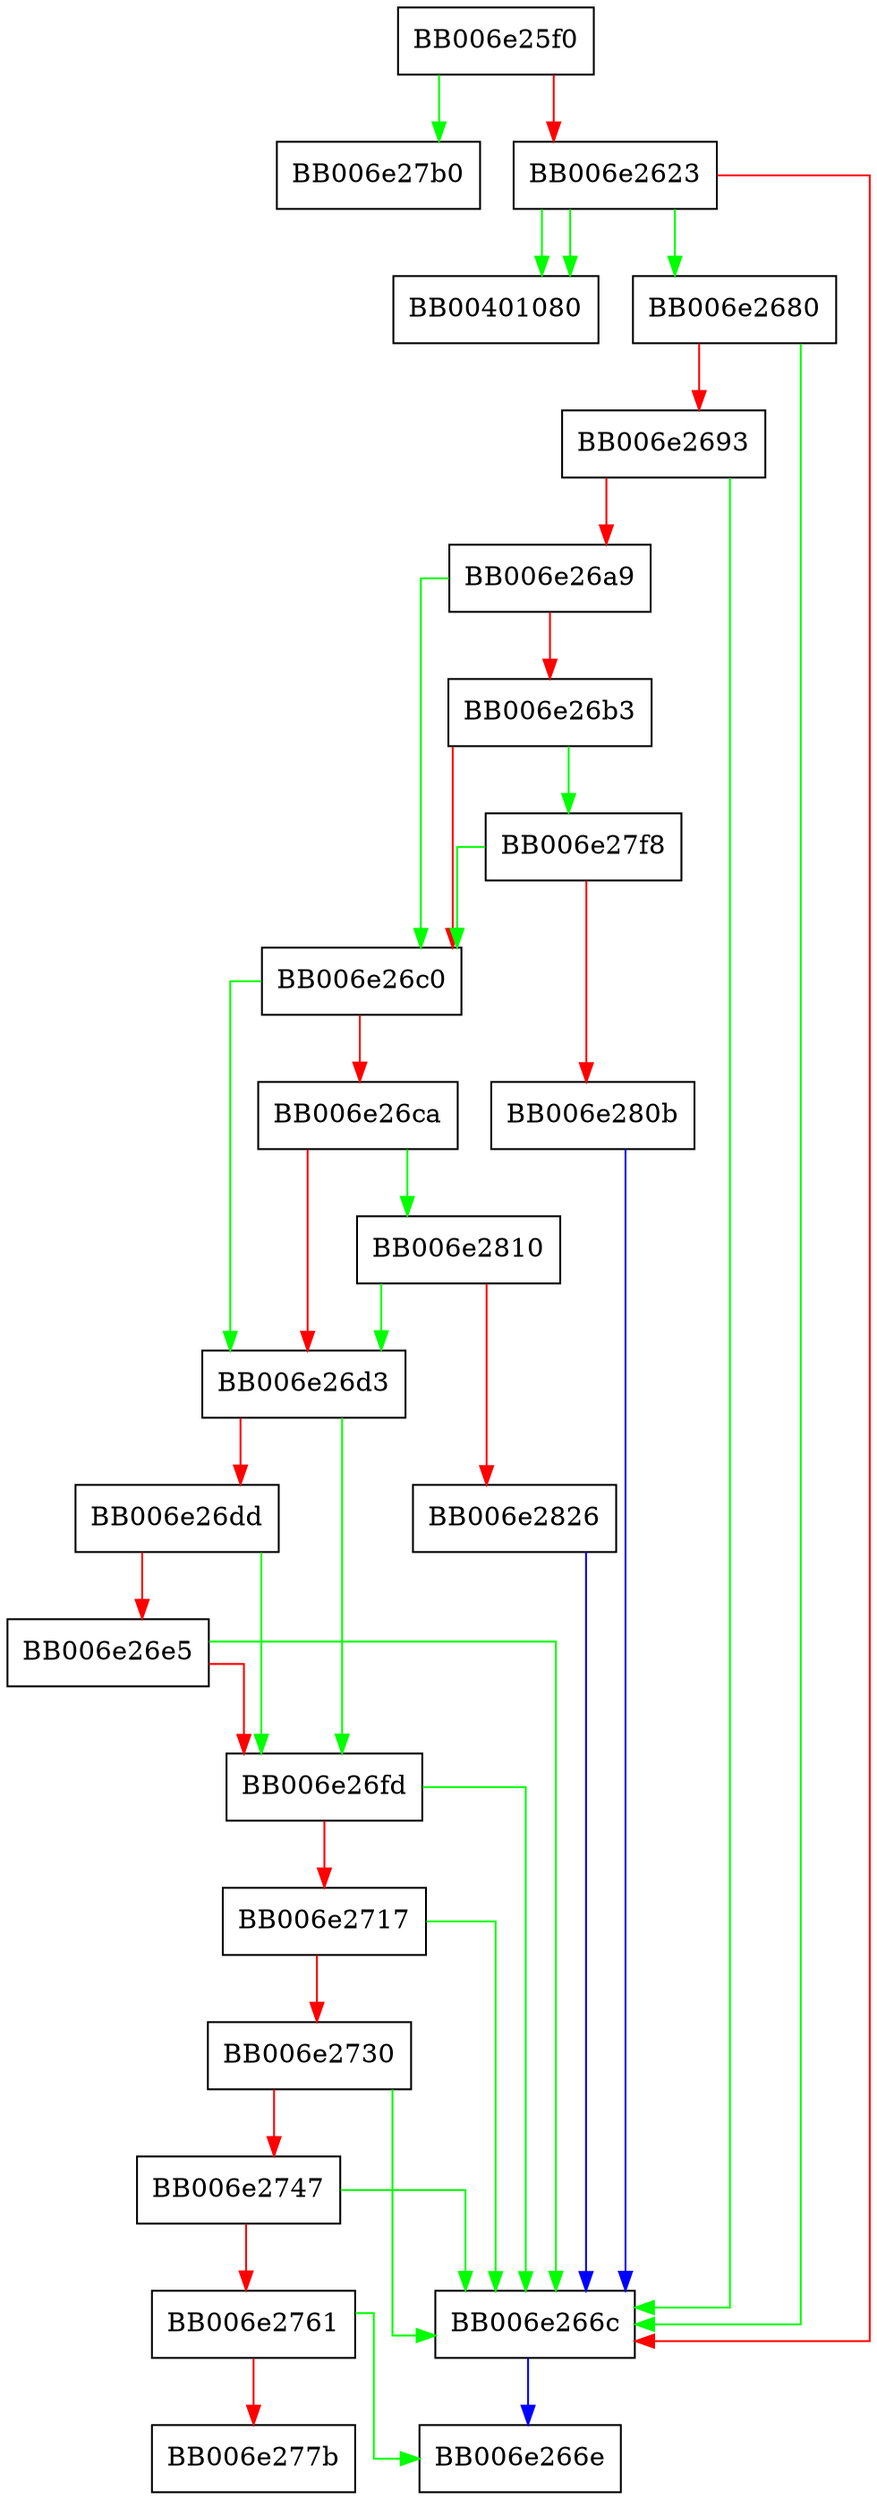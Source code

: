 digraph drbg_hmac_instantiate {
  node [shape="box"];
  graph [splines=ortho];
  BB006e25f0 -> BB006e27b0 [color="green"];
  BB006e25f0 -> BB006e2623 [color="red"];
  BB006e2623 -> BB00401080 [color="green"];
  BB006e2623 -> BB00401080 [color="green"];
  BB006e2623 -> BB006e2680 [color="green"];
  BB006e2623 -> BB006e266c [color="red"];
  BB006e266c -> BB006e266e [color="blue"];
  BB006e2680 -> BB006e266c [color="green"];
  BB006e2680 -> BB006e2693 [color="red"];
  BB006e2693 -> BB006e266c [color="green"];
  BB006e2693 -> BB006e26a9 [color="red"];
  BB006e26a9 -> BB006e26c0 [color="green"];
  BB006e26a9 -> BB006e26b3 [color="red"];
  BB006e26b3 -> BB006e27f8 [color="green"];
  BB006e26b3 -> BB006e26c0 [color="red"];
  BB006e26c0 -> BB006e26d3 [color="green"];
  BB006e26c0 -> BB006e26ca [color="red"];
  BB006e26ca -> BB006e2810 [color="green"];
  BB006e26ca -> BB006e26d3 [color="red"];
  BB006e26d3 -> BB006e26fd [color="green"];
  BB006e26d3 -> BB006e26dd [color="red"];
  BB006e26dd -> BB006e26fd [color="green"];
  BB006e26dd -> BB006e26e5 [color="red"];
  BB006e26e5 -> BB006e266c [color="green"];
  BB006e26e5 -> BB006e26fd [color="red"];
  BB006e26fd -> BB006e266c [color="green"];
  BB006e26fd -> BB006e2717 [color="red"];
  BB006e2717 -> BB006e266c [color="green"];
  BB006e2717 -> BB006e2730 [color="red"];
  BB006e2730 -> BB006e266c [color="green"];
  BB006e2730 -> BB006e2747 [color="red"];
  BB006e2747 -> BB006e266c [color="green"];
  BB006e2747 -> BB006e2761 [color="red"];
  BB006e2761 -> BB006e266e [color="green"];
  BB006e2761 -> BB006e277b [color="red"];
  BB006e27f8 -> BB006e26c0 [color="green"];
  BB006e27f8 -> BB006e280b [color="red"];
  BB006e280b -> BB006e266c [color="blue"];
  BB006e2810 -> BB006e26d3 [color="green"];
  BB006e2810 -> BB006e2826 [color="red"];
  BB006e2826 -> BB006e266c [color="blue"];
}